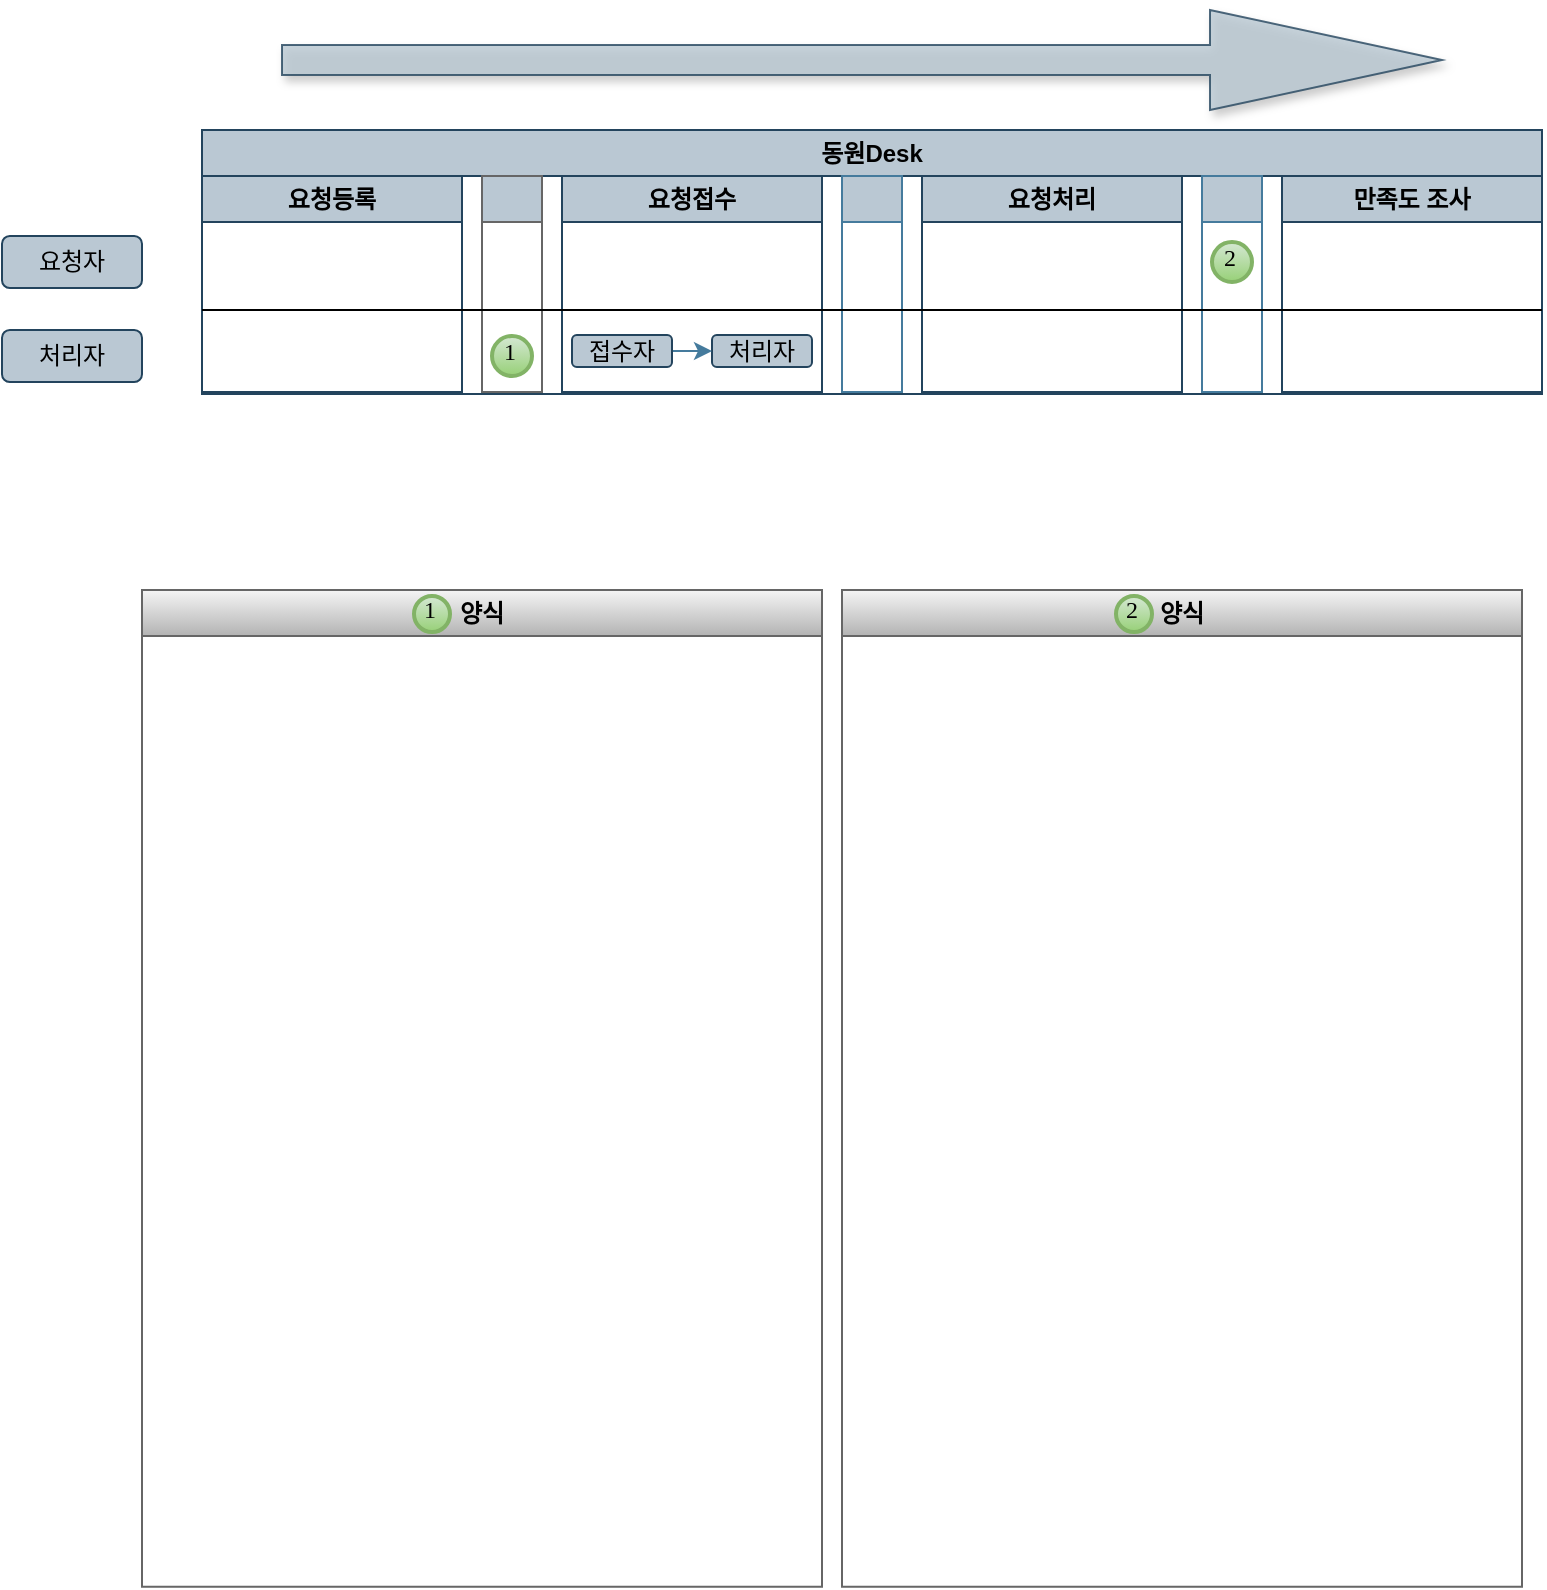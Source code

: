 <mxfile version="21.0.10" type="github" pages="4">
  <diagram id="CYxEf5SZH4w97EDfuLLY" name="SR단순">
    <mxGraphModel dx="1183" dy="1794" grid="1" gridSize="10" guides="1" tooltips="1" connect="1" arrows="1" fold="1" page="1" pageScale="1" pageWidth="827" pageHeight="1169" math="0" shadow="0">
      <root>
        <mxCell id="0" />
        <mxCell id="1" parent="0" />
        <mxCell id="g7sWkjGeHu26Rh71iulq-3" value="제목 없는 레이어" parent="0" />
        <mxCell id="g7sWkjGeHu26Rh71iulq-11" value="제목 없는 레이어" parent="0" />
        <mxCell id="g7sWkjGeHu26Rh71iulq-19" value="제목 없는 레이어" parent="0" />
        <mxCell id="g7sWkjGeHu26Rh71iulq-25" value="" style="shape=singleArrow;direction=west;whiteSpace=wrap;html=1;rotation=-180;fillColor=#bac8d3;opacity=80;strokeWidth=1;shadow=1;fontFamily=나눔고딕;rounded=0;labelBackgroundColor=none;strokeColor=#23445d;" vertex="1" parent="g7sWkjGeHu26Rh71iulq-19">
          <mxGeometry x="330" y="-290" width="580" height="50" as="geometry" />
        </mxCell>
        <mxCell id="M0eQ1IDOB_HOf2DSMLBI-16" value="동원Desk" style="swimlane;whiteSpace=wrap;html=1;strokeColor=#23445d;fillColor=#bac8d3;" vertex="1" parent="g7sWkjGeHu26Rh71iulq-19">
          <mxGeometry x="290" y="-230" width="670" height="132" as="geometry" />
        </mxCell>
        <mxCell id="M0eQ1IDOB_HOf2DSMLBI-25" value="요청등록" style="swimlane;whiteSpace=wrap;html=1;strokeColor=#23445d;fillColor=#bac8d3;" vertex="1" parent="M0eQ1IDOB_HOf2DSMLBI-16">
          <mxGeometry y="23" width="130" height="108" as="geometry" />
        </mxCell>
        <mxCell id="M0eQ1IDOB_HOf2DSMLBI-28" value="요청접수" style="swimlane;whiteSpace=wrap;html=1;strokeColor=#23445d;fillColor=#bac8d3;" vertex="1" parent="M0eQ1IDOB_HOf2DSMLBI-16">
          <mxGeometry x="180" y="23" width="130" height="108" as="geometry" />
        </mxCell>
        <mxCell id="QPUQD3V3ZuLYjLemgZ53-1" value="처리자" style="rounded=1;whiteSpace=wrap;html=1;strokeColor=#23445d;fillColor=#bac8d3;" vertex="1" parent="M0eQ1IDOB_HOf2DSMLBI-28">
          <mxGeometry x="75" y="79.5" width="50" height="16" as="geometry" />
        </mxCell>
        <mxCell id="QPUQD3V3ZuLYjLemgZ53-2" style="edgeStyle=orthogonalEdgeStyle;rounded=0;orthogonalLoop=1;jettySize=auto;html=1;entryX=0;entryY=0.5;entryDx=0;entryDy=0;strokeColor=#457B9D;fontColor=#1D3557;fillColor=#A8DADC;" edge="1" target="QPUQD3V3ZuLYjLemgZ53-1" parent="M0eQ1IDOB_HOf2DSMLBI-28">
          <mxGeometry relative="1" as="geometry">
            <mxPoint x="55" y="87.5" as="sourcePoint" />
          </mxGeometry>
        </mxCell>
        <mxCell id="QPUQD3V3ZuLYjLemgZ53-3" value="접수자" style="rounded=1;whiteSpace=wrap;html=1;strokeColor=#23445d;fillColor=#bac8d3;" vertex="1" parent="M0eQ1IDOB_HOf2DSMLBI-28">
          <mxGeometry x="5" y="79.5" width="50" height="16" as="geometry" />
        </mxCell>
        <mxCell id="M0eQ1IDOB_HOf2DSMLBI-29" value="요청처리" style="swimlane;whiteSpace=wrap;html=1;strokeColor=#23445d;fillColor=#bac8d3;" vertex="1" parent="M0eQ1IDOB_HOf2DSMLBI-16">
          <mxGeometry x="360" y="23" width="130" height="108" as="geometry" />
        </mxCell>
        <mxCell id="Tj8dK4sY7soV5aq9boAc-4" value="" style="swimlane;whiteSpace=wrap;html=1;strokeColor=#666666;fillColor=#bac8d3;startSize=23;gradientColor=none;" vertex="1" parent="M0eQ1IDOB_HOf2DSMLBI-16">
          <mxGeometry x="140" y="23" width="30" height="108" as="geometry" />
        </mxCell>
        <mxCell id="QPUQD3V3ZuLYjLemgZ53-8" value="1" style="ellipse;whiteSpace=wrap;html=1;aspect=fixed;strokeWidth=2;fontFamily=Tahoma;spacingBottom=4;spacingRight=2;strokeColor=#82b366;fillColor=#d5e8d4;gradientColor=#97d077;" vertex="1" parent="Tj8dK4sY7soV5aq9boAc-4">
          <mxGeometry x="5" y="80" width="20" height="20" as="geometry" />
        </mxCell>
        <mxCell id="Tj8dK4sY7soV5aq9boAc-5" value="" style="swimlane;whiteSpace=wrap;html=1;strokeColor=#457B9D;fontColor=#1D3557;fillColor=#bac8d3;" vertex="1" parent="M0eQ1IDOB_HOf2DSMLBI-16">
          <mxGeometry x="320" y="23" width="30" height="108" as="geometry" />
        </mxCell>
        <mxCell id="Tj8dK4sY7soV5aq9boAc-7" value="" style="swimlane;whiteSpace=wrap;html=1;strokeColor=#457B9D;fontColor=#1D3557;fillColor=#bac8d3;" vertex="1" parent="M0eQ1IDOB_HOf2DSMLBI-16">
          <mxGeometry x="500" y="23" width="30" height="108" as="geometry" />
        </mxCell>
        <mxCell id="QPUQD3V3ZuLYjLemgZ53-10" value="2" style="ellipse;whiteSpace=wrap;html=1;aspect=fixed;strokeWidth=2;fontFamily=Tahoma;spacingBottom=4;spacingRight=2;strokeColor=#82b366;fillColor=#d5e8d4;gradientColor=#97d077;" vertex="1" parent="Tj8dK4sY7soV5aq9boAc-7">
          <mxGeometry x="5" y="33" width="20" height="20" as="geometry" />
        </mxCell>
        <mxCell id="Tj8dK4sY7soV5aq9boAc-9" value="만족도 조사" style="swimlane;whiteSpace=wrap;html=1;strokeColor=#23445d;fillColor=#bac8d3;" vertex="1" parent="M0eQ1IDOB_HOf2DSMLBI-16">
          <mxGeometry x="540" y="23" width="130" height="108" as="geometry" />
        </mxCell>
        <mxCell id="6nJu7Cn9TYpkHE85FTWk-3" value="요청자" style="rounded=1;whiteSpace=wrap;html=1;strokeColor=#23445d;fillColor=#bac8d3;" vertex="1" parent="g7sWkjGeHu26Rh71iulq-19">
          <mxGeometry x="190" y="-177" width="70" height="26" as="geometry" />
        </mxCell>
        <mxCell id="6nJu7Cn9TYpkHE85FTWk-7" value="처리자" style="rounded=1;whiteSpace=wrap;html=1;strokeColor=#23445d;fillColor=#bac8d3;" vertex="1" parent="g7sWkjGeHu26Rh71iulq-19">
          <mxGeometry x="190" y="-130" width="70" height="26" as="geometry" />
        </mxCell>
        <mxCell id="Bzmo5XfETdzLZSXSkB4d-2" value="양식" style="swimlane;whiteSpace=wrap;html=1;strokeColor=#666666;fillColor=#f5f5f5;gradientColor=#b3b3b3;" vertex="1" parent="g7sWkjGeHu26Rh71iulq-19">
          <mxGeometry x="610" width="340" height="498.36" as="geometry" />
        </mxCell>
        <mxCell id="Bzmo5XfETdzLZSXSkB4d-1" value="" style="shape=image;imageAspect=0;aspect=fixed;verticalLabelPosition=bottom;verticalAlign=top;image=https://s3.us-west-2.amazonaws.com/secure.notion-static.com/43f4925f-48e4-4845-bfed-52a522e2d9b9/Untitled.png?X-Amz-Algorithm=AWS4-HMAC-SHA256&amp;X-Amz-Content-Sha256=UNSIGNED-PAYLOAD&amp;X-Amz-Credential=AKIAT73L2G45EIPT3X45%2F20230322%2Fus-west-2%2Fs3%2Faws4_request&amp;X-Amz-Date=20230322T024430Z&amp;X-Amz-Expires=86400&amp;X-Amz-Signature=76f1e2eccf4436d0d33ba065d165036ab6ec92a5a727b56d61d418a8cda32776&amp;X-Amz-SignedHeaders=host&amp;response-content-disposition=filename%3D%22Untitled.png%22&amp;x-id=GetObject;" vertex="1" parent="Bzmo5XfETdzLZSXSkB4d-2">
          <mxGeometry x="8.25" y="30" width="323.5" height="458.36" as="geometry" />
        </mxCell>
        <mxCell id="Bzmo5XfETdzLZSXSkB4d-4" value="양식" style="swimlane;whiteSpace=wrap;html=1;strokeColor=#666666;fillColor=#f5f5f5;gradientColor=#b3b3b3;" vertex="1" parent="g7sWkjGeHu26Rh71iulq-19">
          <mxGeometry x="260" width="340" height="498.36" as="geometry" />
        </mxCell>
        <mxCell id="RqzgtR6rhyN8UyeZPWzu-1" value="" style="shape=image;imageAspect=0;aspect=fixed;verticalLabelPosition=bottom;verticalAlign=top;image=https://s3.us-west-2.amazonaws.com/secure.notion-static.com/8b848018-8652-49fc-b0d0-7850566c2891/Untitled.png?X-Amz-Algorithm=AWS4-HMAC-SHA256&amp;X-Amz-Content-Sha256=UNSIGNED-PAYLOAD&amp;X-Amz-Credential=AKIAT73L2G45EIPT3X45%2F20230322%2Fus-west-2%2Fs3%2Faws4_request&amp;X-Amz-Date=20230322T023051Z&amp;X-Amz-Expires=86400&amp;X-Amz-Signature=70ce75d2d4bee70a3c44dad33efde21786bf1ee302e874ceed7c8f8767e6a81d&amp;X-Amz-SignedHeaders=host&amp;response-content-disposition=filename%3D%22Untitled.png%22&amp;x-id=GetObject;" vertex="1" parent="Bzmo5XfETdzLZSXSkB4d-4">
          <mxGeometry x="28.05" y="34.68" width="283.91" height="429" as="geometry" />
        </mxCell>
        <mxCell id="QPUQD3V3ZuLYjLemgZ53-12" value="1" style="ellipse;whiteSpace=wrap;html=1;aspect=fixed;strokeWidth=2;fontFamily=Tahoma;spacingBottom=4;spacingRight=2;strokeColor=#82b366;fillColor=#d5e8d4;gradientColor=#97d077;" vertex="1" parent="Bzmo5XfETdzLZSXSkB4d-4">
          <mxGeometry x="136" y="3" width="18" height="18" as="geometry" />
        </mxCell>
        <mxCell id="QPUQD3V3ZuLYjLemgZ53-5" value="" style="endArrow=none;html=1;rounded=0;strokeColor=#000000;fontColor=#1D3557;fillColor=#A8DADC;" edge="1" parent="g7sWkjGeHu26Rh71iulq-19">
          <mxGeometry width="50" height="50" relative="1" as="geometry">
            <mxPoint x="290" y="-140" as="sourcePoint" />
            <mxPoint x="960" y="-140" as="targetPoint" />
          </mxGeometry>
        </mxCell>
        <mxCell id="QPUQD3V3ZuLYjLemgZ53-13" value="2" style="ellipse;whiteSpace=wrap;html=1;aspect=fixed;strokeWidth=2;fontFamily=Tahoma;spacingBottom=4;spacingRight=2;strokeColor=#82b366;fillColor=#d5e8d4;gradientColor=#97d077;" vertex="1" parent="g7sWkjGeHu26Rh71iulq-19">
          <mxGeometry x="747" y="3" width="18" height="18" as="geometry" />
        </mxCell>
      </root>
    </mxGraphModel>
  </diagram>
  <diagram name="SR데이터수정2" id="74e2e168-ea6b-b213-b513-2b3c1d86103e">
    <mxGraphModel dx="1420" dy="1600" grid="1" gridSize="10" guides="1" tooltips="1" connect="1" arrows="1" fold="1" page="1" pageScale="1" pageWidth="1100" pageHeight="850" background="none" math="0" shadow="0">
      <root>
        <mxCell id="0" />
        <mxCell id="1" parent="0" />
        <mxCell id="ByPfB1TGshxloE6pgPSz-1" value="" style="shape=singleArrow;direction=west;whiteSpace=wrap;html=1;rotation=-180;fillColor=#bac8d3;opacity=80;strokeWidth=1;shadow=1;fontFamily=나눔고딕;rounded=0;labelBackgroundColor=none;strokeColor=#23445d;" vertex="1" parent="1">
          <mxGeometry x="330" y="-290" width="725" height="50" as="geometry" />
        </mxCell>
        <mxCell id="ByPfB1TGshxloE6pgPSz-2" value="동원Desk" style="swimlane;whiteSpace=wrap;html=1;strokeColor=#23445d;fillColor=#bac8d3;" vertex="1" parent="1">
          <mxGeometry x="290" y="-230" width="800" height="190" as="geometry" />
        </mxCell>
        <mxCell id="ByPfB1TGshxloE6pgPSz-3" value="요청등록" style="swimlane;whiteSpace=wrap;html=1;strokeColor=#23445d;fillColor=#bac8d3;" vertex="1" parent="ByPfB1TGshxloE6pgPSz-2">
          <mxGeometry y="22" width="200" height="168" as="geometry" />
        </mxCell>
        <mxCell id="ByPfB1TGshxloE6pgPSz-4" value="" style="ellipse;whiteSpace=wrap;html=1;aspect=fixed;strokeColor=#82b366;fillColor=#d5e8d4;fillStyle=solid;gradientColor=#97d077;" vertex="1" parent="ByPfB1TGshxloE6pgPSz-3">
          <mxGeometry x="89.5" y="83" width="21" height="21" as="geometry" />
        </mxCell>
        <mxCell id="ByPfB1TGshxloE6pgPSz-19" value="" style="endArrow=none;html=1;rounded=0;strokeColor=#000000;fontColor=#1D3557;fillColor=#A8DADC;" edge="1" parent="ByPfB1TGshxloE6pgPSz-3">
          <mxGeometry width="50" height="50" relative="1" as="geometry">
            <mxPoint y="118" as="sourcePoint" />
            <mxPoint x="800" y="118" as="targetPoint" />
          </mxGeometry>
        </mxCell>
        <mxCell id="ByPfB1TGshxloE6pgPSz-5" value="요청접수" style="swimlane;whiteSpace=wrap;html=1;strokeColor=#23445d;fillColor=#bac8d3;" vertex="1" parent="ByPfB1TGshxloE6pgPSz-2">
          <mxGeometry x="200" y="22" width="200" height="168" as="geometry" />
        </mxCell>
        <mxCell id="ByPfB1TGshxloE6pgPSz-6" value="요청처리" style="swimlane;whiteSpace=wrap;html=1;strokeColor=#23445d;fillColor=#bac8d3;" vertex="1" parent="ByPfB1TGshxloE6pgPSz-2">
          <mxGeometry x="400" y="22" width="200" height="168" as="geometry" />
        </mxCell>
        <mxCell id="ByPfB1TGshxloE6pgPSz-7" value="" style="ellipse;whiteSpace=wrap;html=1;aspect=fixed;strokeColor=#82b366;fillColor=#d5e8d4;fillStyle=solid;gradientColor=#97d077;" vertex="1" parent="ByPfB1TGshxloE6pgPSz-6">
          <mxGeometry x="89.5" y="36" width="21" height="21" as="geometry" />
        </mxCell>
        <mxCell id="ByPfB1TGshxloE6pgPSz-17" value="처리승인" style="swimlane;whiteSpace=wrap;html=1;strokeColor=#23445d;fillColor=#bac8d3;" vertex="1" parent="ByPfB1TGshxloE6pgPSz-2">
          <mxGeometry x="600" y="22" width="200" height="168" as="geometry" />
        </mxCell>
        <mxCell id="ByPfB1TGshxloE6pgPSz-18" value="" style="ellipse;whiteSpace=wrap;html=1;aspect=fixed;strokeColor=#82b366;fillColor=#d5e8d4;fillStyle=solid;gradientColor=#97d077;" vertex="1" parent="ByPfB1TGshxloE6pgPSz-17">
          <mxGeometry x="89.5" y="132" width="21" height="21" as="geometry" />
        </mxCell>
        <mxCell id="ByPfB1TGshxloE6pgPSz-8" value="요청자" style="rounded=1;whiteSpace=wrap;html=1;strokeColor=#23445d;fillColor=#bac8d3;" vertex="1" parent="1">
          <mxGeometry x="190" y="-177" width="70" height="26" as="geometry" />
        </mxCell>
        <mxCell id="ByPfB1TGshxloE6pgPSz-9" value="처리자" style="rounded=1;whiteSpace=wrap;html=1;strokeColor=#23445d;fillColor=#bac8d3;" vertex="1" parent="1">
          <mxGeometry x="190" y="-130" width="70" height="26" as="geometry" />
        </mxCell>
        <mxCell id="ByPfB1TGshxloE6pgPSz-10" value="" style="endArrow=none;html=1;rounded=0;strokeColor=#000000;fontColor=#1D3557;fillColor=#A8DADC;" edge="1" parent="1">
          <mxGeometry width="50" height="50" relative="1" as="geometry">
            <mxPoint x="290" y="-140" as="sourcePoint" />
            <mxPoint x="1090" y="-140" as="targetPoint" />
          </mxGeometry>
        </mxCell>
        <mxCell id="ByPfB1TGshxloE6pgPSz-11" value="" style="endArrow=none;dashed=1;html=1;rounded=0;strokeColor=#457B9D;fontColor=#1D3557;fillColor=#A8DADC;entryX=0.5;entryY=1;entryDx=0;entryDy=0;exitX=0.5;exitY=0;exitDx=0;exitDy=0;" edge="1" parent="1" target="ByPfB1TGshxloE6pgPSz-4" source="uzHDUdc0_aoSdo2malCz-3">
          <mxGeometry width="50" height="50" relative="1" as="geometry">
            <mxPoint x="420" as="sourcePoint" />
            <mxPoint x="510" y="-60" as="targetPoint" />
            <Array as="points" />
          </mxGeometry>
        </mxCell>
        <mxCell id="ByPfB1TGshxloE6pgPSz-12" value="" style="endArrow=none;dashed=1;html=1;rounded=0;strokeColor=#457B9D;fontColor=#1D3557;fillColor=#A8DADC;entryX=0;entryY=0.5;entryDx=0;entryDy=0;exitX=0.5;exitY=0;exitDx=0;exitDy=0;" edge="1" parent="1" source="uzHDUdc0_aoSdo2malCz-1" target="ByPfB1TGshxloE6pgPSz-7">
          <mxGeometry width="50" height="50" relative="1" as="geometry">
            <mxPoint x="770" as="sourcePoint" />
            <mxPoint x="760" y="-130" as="targetPoint" />
            <Array as="points">
              <mxPoint x="740" y="-161" />
            </Array>
          </mxGeometry>
        </mxCell>
        <mxCell id="ByPfB1TGshxloE6pgPSz-20" value="승인자" style="rounded=1;whiteSpace=wrap;html=1;strokeColor=#23445d;fillColor=#bac8d3;" vertex="1" parent="1">
          <mxGeometry x="190" y="-80" width="70" height="26" as="geometry" />
        </mxCell>
        <mxCell id="IIQXXb6TkcaaUSKcqJJB-2" value="" style="endArrow=none;dashed=1;html=1;rounded=0;strokeColor=#457B9D;fontColor=#1D3557;fillColor=#A8DADC;entryX=1;entryY=0.5;entryDx=0;entryDy=0;exitX=0.5;exitY=0;exitDx=0;exitDy=0;" edge="1" parent="1" source="4EP1XrkLFuM-ZVI9OaOq-1" target="ByPfB1TGshxloE6pgPSz-18">
          <mxGeometry width="50" height="50" relative="1" as="geometry">
            <mxPoint x="1170" as="sourcePoint" />
            <mxPoint x="990" y="-50" as="targetPoint" />
            <Array as="points">
              <mxPoint x="1090" y="-65" />
            </Array>
          </mxGeometry>
        </mxCell>
        <mxCell id="uzHDUdc0_aoSdo2malCz-1" value="양식" style="swimlane;whiteSpace=wrap;html=1;strokeColor=#b46504;fillColor=#fad7ac;" vertex="1" parent="1">
          <mxGeometry x="570" width="340" height="498.36" as="geometry" />
        </mxCell>
        <mxCell id="uzHDUdc0_aoSdo2malCz-3" value="양식" style="swimlane;whiteSpace=wrap;html=1;strokeColor=#b46504;fillColor=#fad7ac;" vertex="1" parent="1">
          <mxGeometry x="220" width="340" height="498.36" as="geometry" />
        </mxCell>
        <mxCell id="4EP1XrkLFuM-ZVI9OaOq-1" value="양식" style="swimlane;whiteSpace=wrap;html=1;strokeColor=#b46504;fillColor=#fad7ac;" vertex="1" parent="1">
          <mxGeometry x="920" width="340" height="498.36" as="geometry" />
        </mxCell>
        <mxCell id="BOwV7PwguT2StQWKDtpV-1" style="edgeStyle=orthogonalEdgeStyle;rounded=0;orthogonalLoop=1;jettySize=auto;html=1;entryX=0;entryY=0.5;entryDx=0;entryDy=0;strokeColor=#457B9D;fontColor=#1D3557;fillColor=#A8DADC;" edge="1" parent="1" source="BOwV7PwguT2StQWKDtpV-2">
          <mxGeometry relative="1" as="geometry">
            <mxPoint x="190" y="-117" as="targetPoint" />
          </mxGeometry>
        </mxCell>
        <mxCell id="BOwV7PwguT2StQWKDtpV-2" value="접수자" style="rounded=1;whiteSpace=wrap;html=1;strokeColor=#23445d;fillColor=#bac8d3;" vertex="1" parent="1">
          <mxGeometry x="100" y="-130" width="70" height="26" as="geometry" />
        </mxCell>
      </root>
    </mxGraphModel>
  </diagram>
  <diagram id="74L85ybClBBg5ulOILko" name="CR">
    <mxGraphModel dx="1420" dy="1919" grid="1" gridSize="10" guides="1" tooltips="1" connect="1" arrows="1" fold="1" page="1" pageScale="1" pageWidth="827" pageHeight="1169" math="0" shadow="0">
      <root>
        <mxCell id="0" />
        <mxCell id="1" parent="0" />
        <mxCell id="yqqvcgakHu76jTQ3JiNa-1" value="" style="shape=singleArrow;direction=west;whiteSpace=wrap;html=1;rotation=-180;fillColor=#bac8d3;opacity=80;strokeWidth=1;shadow=1;fontFamily=나눔고딕;rounded=0;labelBackgroundColor=none;strokeColor=#23445d;" vertex="1" parent="1">
          <mxGeometry x="170" y="-290" width="1405" height="50" as="geometry" />
        </mxCell>
        <mxCell id="yqqvcgakHu76jTQ3JiNa-2" value="동원Desk" style="swimlane;whiteSpace=wrap;html=1;strokeColor=#23445d;fillColor=#bac8d3;" vertex="1" parent="1">
          <mxGeometry x="140" y="-230" width="1470" height="240" as="geometry" />
        </mxCell>
        <mxCell id="yqqvcgakHu76jTQ3JiNa-3" value="요청등록" style="swimlane;whiteSpace=wrap;html=1;strokeColor=#23445d;fillColor=#bac8d3;" vertex="1" parent="yqqvcgakHu76jTQ3JiNa-2">
          <mxGeometry y="23" width="105" height="217" as="geometry" />
        </mxCell>
        <mxCell id="aJ1AgPYpSGj4T-S9qsvX-1" value="" style="endArrow=none;html=1;rounded=0;strokeColor=#000000;fontColor=#1D3557;fillColor=#A8DADC;" edge="1" parent="yqqvcgakHu76jTQ3JiNa-3">
          <mxGeometry width="50" height="50" relative="1" as="geometry">
            <mxPoint y="167" as="sourcePoint" />
            <mxPoint x="1470" y="167" as="targetPoint" />
          </mxGeometry>
        </mxCell>
        <mxCell id="yqqvcgakHu76jTQ3JiNa-24" value="요청접수" style="swimlane;whiteSpace=wrap;html=1;strokeColor=#23445d;fillColor=#bac8d3;" vertex="1" parent="yqqvcgakHu76jTQ3JiNa-2">
          <mxGeometry x="105" y="23" width="105" height="217" as="geometry" />
        </mxCell>
        <mxCell id="yqqvcgakHu76jTQ3JiNa-27" value="변경계획" style="swimlane;whiteSpace=wrap;html=1;strokeColor=#23445d;fillColor=#bac8d3;" vertex="1" parent="yqqvcgakHu76jTQ3JiNa-2">
          <mxGeometry x="210" y="23" width="105" height="217" as="geometry" />
        </mxCell>
        <mxCell id="yqqvcgakHu76jTQ3JiNa-30" value="변경승인" style="swimlane;whiteSpace=wrap;html=1;strokeColor=#23445d;fillColor=#bac8d3;" vertex="1" parent="yqqvcgakHu76jTQ3JiNa-2">
          <mxGeometry x="315" y="23" width="105" height="217" as="geometry" />
        </mxCell>
        <mxCell id="yqqvcgakHu76jTQ3JiNa-42" value="배포요청" style="swimlane;whiteSpace=wrap;html=1;strokeColor=#23445d;fillColor=#bac8d3;" vertex="1" parent="yqqvcgakHu76jTQ3JiNa-2">
          <mxGeometry x="735" y="23" width="105" height="217" as="geometry" />
        </mxCell>
        <mxCell id="yqqvcgakHu76jTQ3JiNa-74" value="" style="endArrow=none;html=1;rounded=0;strokeColor=#000000;fontColor=#1D3557;fillColor=#A8DADC;" edge="1" parent="yqqvcgakHu76jTQ3JiNa-42">
          <mxGeometry width="50" height="50" relative="1" as="geometry">
            <mxPoint x="-735" y="117" as="sourcePoint" />
            <mxPoint x="735" y="117" as="targetPoint" />
          </mxGeometry>
        </mxCell>
        <mxCell id="yqqvcgakHu76jTQ3JiNa-45" value="배포승인" style="swimlane;whiteSpace=wrap;html=1;strokeColor=#23445d;fillColor=#bac8d3;" vertex="1" parent="yqqvcgakHu76jTQ3JiNa-2">
          <mxGeometry x="840" y="23" width="105" height="217" as="geometry" />
        </mxCell>
        <mxCell id="yqqvcgakHu76jTQ3JiNa-48" value="운영배포" style="swimlane;whiteSpace=wrap;html=1;strokeColor=#23445d;fillColor=#bac8d3;" vertex="1" parent="yqqvcgakHu76jTQ3JiNa-2">
          <mxGeometry x="945" y="23" width="105" height="217" as="geometry" />
        </mxCell>
        <mxCell id="yqqvcgakHu76jTQ3JiNa-36" value="구현 및 테스트" style="swimlane;whiteSpace=wrap;html=1;strokeColor=#23445d;fillColor=#bac8d3;" vertex="1" parent="yqqvcgakHu76jTQ3JiNa-2">
          <mxGeometry x="525" y="23" width="105" height="217" as="geometry" />
        </mxCell>
        <mxCell id="yqqvcgakHu76jTQ3JiNa-39" value="요청자테스트" style="swimlane;whiteSpace=wrap;html=1;strokeColor=#23445d;fillColor=#bac8d3;" vertex="1" parent="yqqvcgakHu76jTQ3JiNa-2">
          <mxGeometry x="630" y="23" width="105" height="217" as="geometry" />
        </mxCell>
        <mxCell id="yqqvcgakHu76jTQ3JiNa-51" value="배포확인" style="swimlane;whiteSpace=wrap;html=1;strokeColor=#23445d;fillColor=#bac8d3;" vertex="1" parent="yqqvcgakHu76jTQ3JiNa-2">
          <mxGeometry x="1050" y="23" width="105" height="217" as="geometry" />
        </mxCell>
        <mxCell id="yqqvcgakHu76jTQ3JiNa-60" value="만족도조사" style="swimlane;whiteSpace=wrap;html=1;strokeColor=#23445d;fillColor=#bac8d3;startSize=23;" vertex="1" parent="yqqvcgakHu76jTQ3JiNa-2">
          <mxGeometry x="1365" y="23" width="105" height="217" as="geometry" />
        </mxCell>
        <mxCell id="yqqvcgakHu76jTQ3JiNa-54" value="최종확인" style="swimlane;whiteSpace=wrap;html=1;strokeColor=#23445d;fillColor=#bac8d3;" vertex="1" parent="yqqvcgakHu76jTQ3JiNa-2">
          <mxGeometry x="1155" y="23" width="105" height="217" as="geometry" />
        </mxCell>
        <mxCell id="yqqvcgakHu76jTQ3JiNa-57" value="최종결재" style="swimlane;whiteSpace=wrap;html=1;strokeColor=#23445d;fillColor=#bac8d3;startSize=23;" vertex="1" parent="yqqvcgakHu76jTQ3JiNa-2">
          <mxGeometry x="1260" y="23" width="105" height="217" as="geometry" />
        </mxCell>
        <mxCell id="yqqvcgakHu76jTQ3JiNa-33" value="담당자배정" style="swimlane;whiteSpace=wrap;html=1;strokeColor=#23445d;fillColor=#bac8d3;" vertex="1" parent="yqqvcgakHu76jTQ3JiNa-2">
          <mxGeometry x="420" y="23" width="105" height="217" as="geometry" />
        </mxCell>
        <mxCell id="yqqvcgakHu76jTQ3JiNa-11" value="요청자" style="rounded=1;whiteSpace=wrap;html=1;strokeColor=#23445d;fillColor=#bac8d3;" vertex="1" parent="1">
          <mxGeometry x="40" y="-177" width="70" height="26" as="geometry" />
        </mxCell>
        <mxCell id="yqqvcgakHu76jTQ3JiNa-12" value="처리자" style="rounded=1;whiteSpace=wrap;html=1;strokeColor=#23445d;fillColor=#bac8d3;" vertex="1" parent="1">
          <mxGeometry x="40" y="-80" width="70" height="26" as="geometry" />
        </mxCell>
        <mxCell id="yqqvcgakHu76jTQ3JiNa-16" value="승인자" style="rounded=1;whiteSpace=wrap;html=1;strokeColor=#23445d;fillColor=#bac8d3;" vertex="1" parent="1">
          <mxGeometry x="40" y="-30" width="70" height="26" as="geometry" />
        </mxCell>
        <mxCell id="yqqvcgakHu76jTQ3JiNa-18" value="양식" style="swimlane;whiteSpace=wrap;html=1;strokeColor=#b46504;fillColor=#fad7ac;" vertex="1" parent="1">
          <mxGeometry x="570" y="310" width="340" height="498.36" as="geometry" />
        </mxCell>
        <mxCell id="yqqvcgakHu76jTQ3JiNa-19" value="양식" style="swimlane;whiteSpace=wrap;html=1;strokeColor=#b46504;fillColor=#fad7ac;" vertex="1" parent="1">
          <mxGeometry x="220" y="310" width="340" height="498.36" as="geometry" />
        </mxCell>
        <mxCell id="yqqvcgakHu76jTQ3JiNa-20" value="양식" style="swimlane;whiteSpace=wrap;html=1;strokeColor=#b46504;fillColor=#fad7ac;" vertex="1" parent="1">
          <mxGeometry x="920" y="310" width="340" height="498.36" as="geometry" />
        </mxCell>
        <mxCell id="yqqvcgakHu76jTQ3JiNa-72" value="" style="endArrow=none;html=1;rounded=0;strokeColor=#000000;fontColor=#1D3557;fillColor=#A8DADC;" edge="1" parent="1">
          <mxGeometry width="50" height="50" relative="1" as="geometry">
            <mxPoint x="140" y="-140" as="sourcePoint" />
            <mxPoint x="1610" y="-140" as="targetPoint" />
          </mxGeometry>
        </mxCell>
        <mxCell id="aJ1AgPYpSGj4T-S9qsvX-2" value="접수자" style="rounded=1;whiteSpace=wrap;html=1;strokeColor=#23445d;fillColor=#bac8d3;" vertex="1" parent="1">
          <mxGeometry x="40" y="-130" width="70" height="26" as="geometry" />
        </mxCell>
      </root>
    </mxGraphModel>
  </diagram>
  <diagram id="QibEj4I07IIa_-wFDArG" name="납기조정">
    <mxGraphModel dx="1434" dy="764" grid="1" gridSize="10" guides="1" tooltips="1" connect="1" arrows="1" fold="1" page="1" pageScale="1" pageWidth="827" pageHeight="1169" math="0" shadow="0">
      <root>
        <mxCell id="0" />
        <mxCell id="1" parent="0" />
      </root>
    </mxGraphModel>
  </diagram>
</mxfile>
